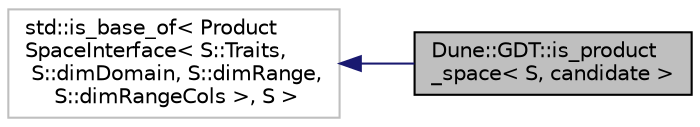 digraph "Dune::GDT::is_product_space&lt; S, candidate &gt;"
{
  edge [fontname="Helvetica",fontsize="10",labelfontname="Helvetica",labelfontsize="10"];
  node [fontname="Helvetica",fontsize="10",shape=record];
  rankdir="LR";
  Node1 [label="Dune::GDT::is_product\l_space\< S, candidate \>",height=0.2,width=0.4,color="black", fillcolor="grey75", style="filled", fontcolor="black"];
  Node2 -> Node1 [dir="back",color="midnightblue",fontsize="10",style="solid",fontname="Helvetica"];
  Node2 [label="std::is_base_of\< Product\lSpaceInterface\< S::Traits,\l S::dimDomain, S::dimRange,\l S::dimRangeCols \>, S \>",height=0.2,width=0.4,color="grey75", fillcolor="white", style="filled"];
}
